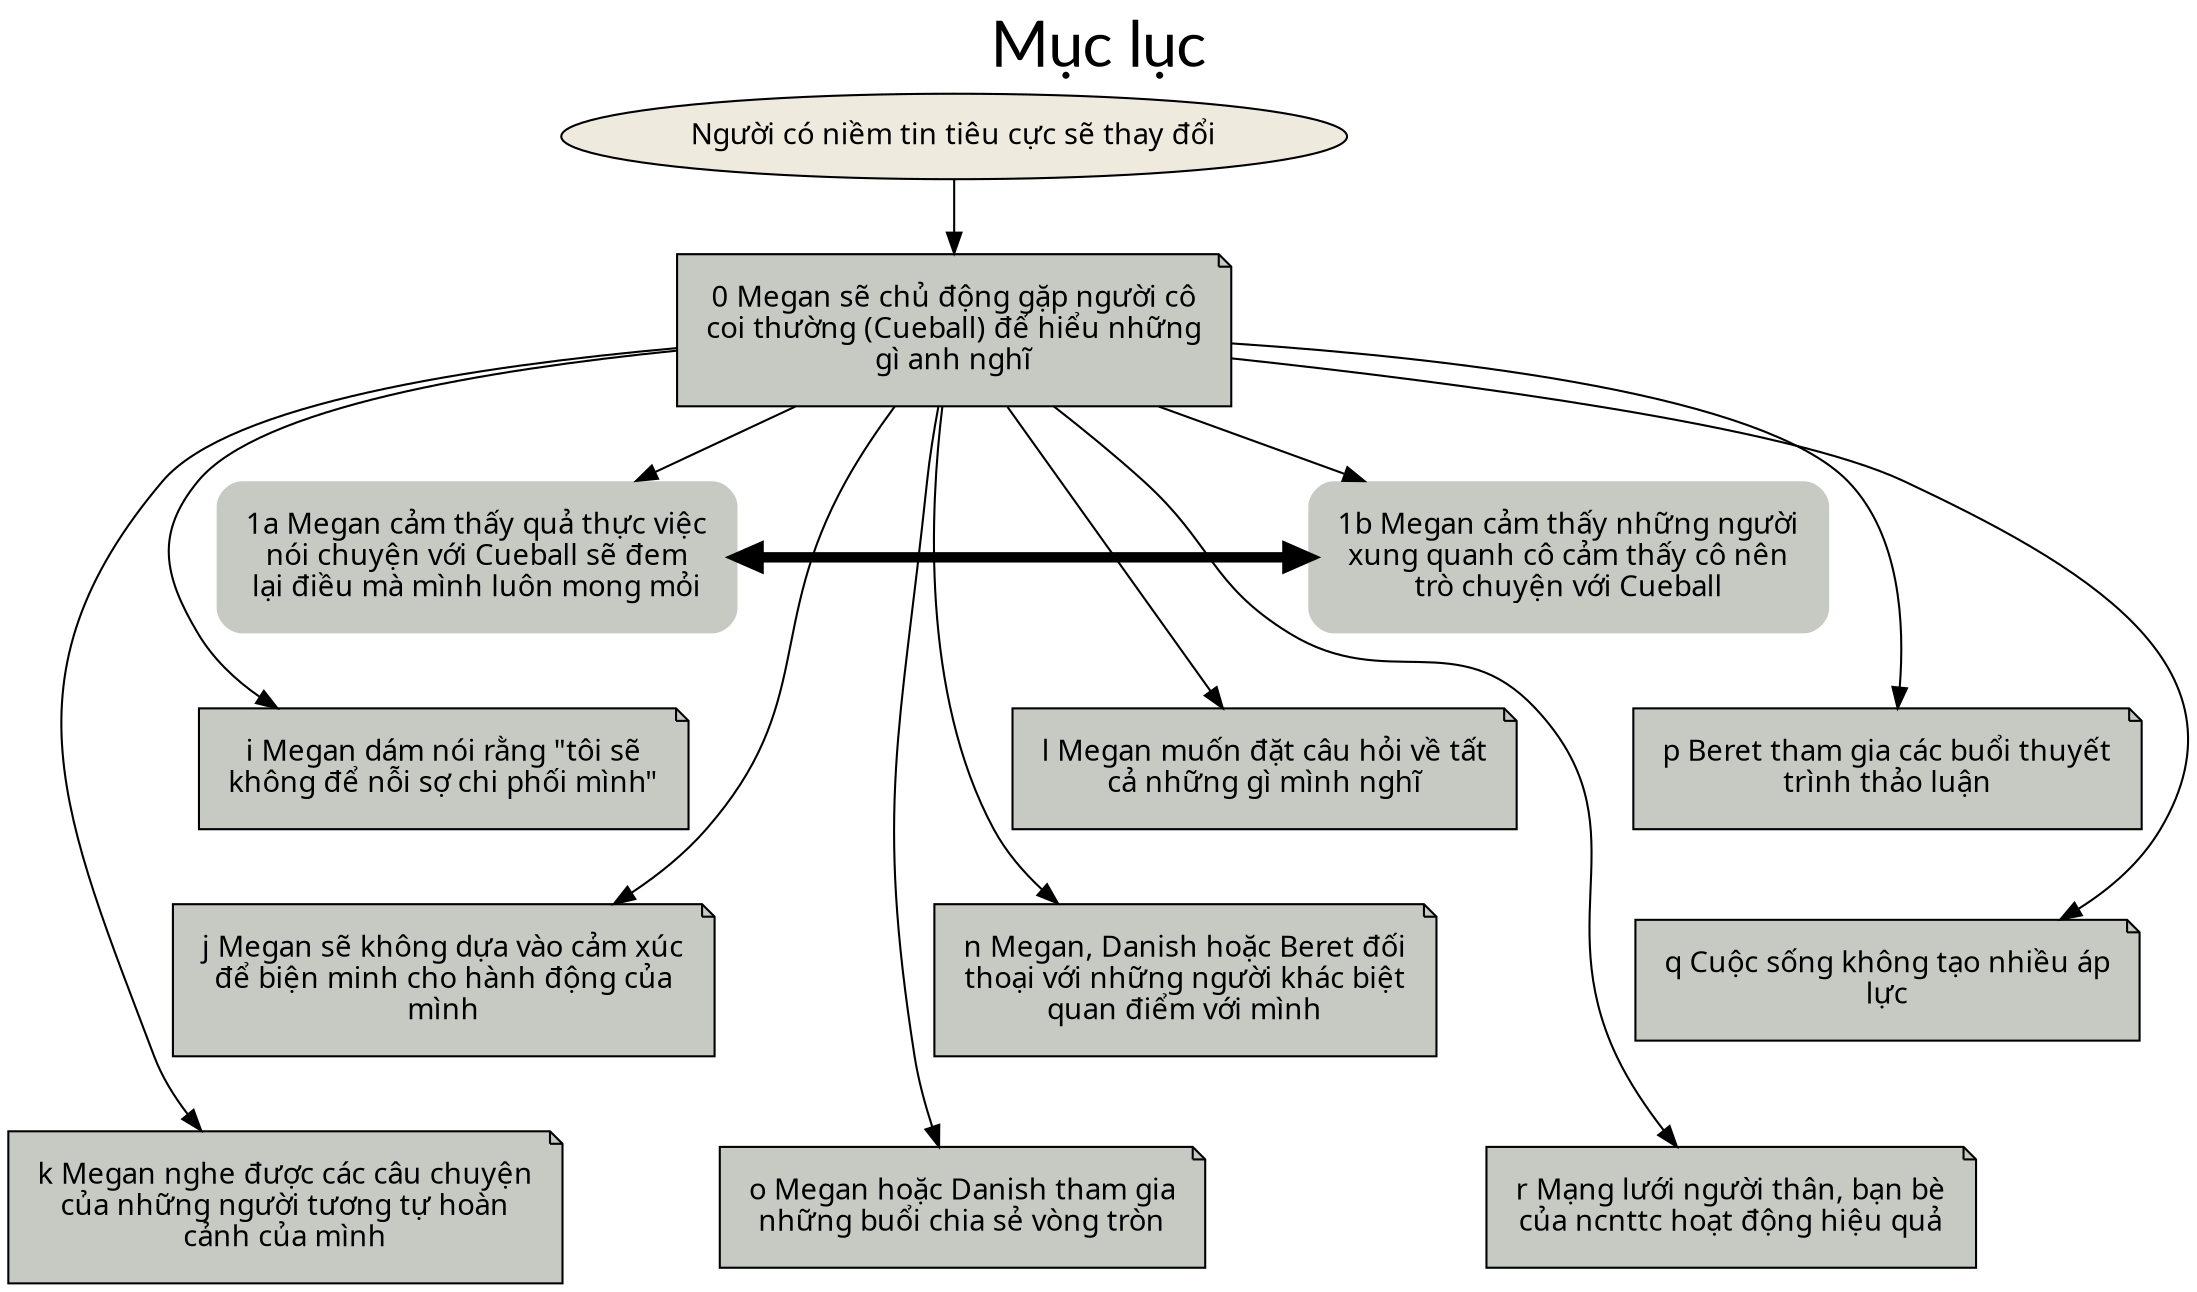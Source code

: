 digraph masterGraph{
// splines=ortho;
// overlap=false
// ranksep="0.4";
label="Mục lục";
sep=10
fontsize = 30
labelloc="t";
fontname="Lato";

node [ shape=oval style="filled, rounded" fontname="SVN-Avo" margin=0.1 fillcolor="#EEEADD" ]
"Người có niềm tin tiêu cực sẽ thay đổi" 
node [ shape=plaintext style="filled, rounded" margin=0.2 fillcolor="#c6cac3" ]
"1a" [ label = "1a Megan cảm thấy quả thực việc\nnói chuyện với Cueball sẽ đem\nlại điều mà mình luôn mong mỏi" ] 
"1b" [ label = "1b Megan cảm thấy những người\nxung quanh cô cảm thấy cô nên\ntrò chuyện với Cueball" ] 

node [ shape=note style="filled" ]
0 [ label = "0 Megan sẽ chủ động gặp người cô\ncoi thường (Cueball) để hiểu những\ngì anh nghĩ" ] 
i [ label = "i Megan dám nói rằng \"tôi sẽ\nkhông để nỗi sợ chi phối mình\"" ] 
j [ label = "j Megan sẽ không dựa vào cảm xúc\nđể biện minh cho hành động của\nmình" ] 
k [ label = "k Megan nghe được các câu chuyện\ncủa những người tương tự hoàn\ncảnh của mình" ] 
l [ label = "l Megan muốn đặt câu hỏi về tất\ncả những gì mình nghĩ" ] 
// m [ label = "m Những Megan trong friendlist\nQC sẽ chủ động gặp người họ coi\nthường để hiểu những gì họ nghĩ" ] 
n [ label = "n Megan, Danish hoặc Beret đối\nthoại với những người khác biệt\nquan điểm với mình" ] 
o [ label = "o Megan hoặc Danish tham gia\nnhững buổi chia sẻ vòng tròn" ] 
p [ label = "p Beret tham gia các buổi thuyết\ntrình thảo luận" ] 
q [ label = "q Cuộc sống không tạo nhiều áp\nlực" ] 
r [ label = "r Mạng lưới người thân, bạn bè\ncủa ncnttc hoạt động hiệu quả" ] 

subgraph Dichung_13{
rank=same
label="" 
edge [ minlen=0 style=bold penwidth=5 dir=both arrowtype=odiamond ]
"1a" -> "1b"
}
"Người có niềm tin tiêu cực sẽ thay đổi" -> 0
0 -> "1a"
0 -> "1b"
0 -> i
0 -> j
0 -> k
0 -> l
// 0 -> m
0 -> n
0 -> o
0 -> p
0 -> q
0 -> r

edge [ style=invis ]
"1a" -> i -> j -> k
"1b" -> l -> n -> o
"1b" -> p -> q -> r
}